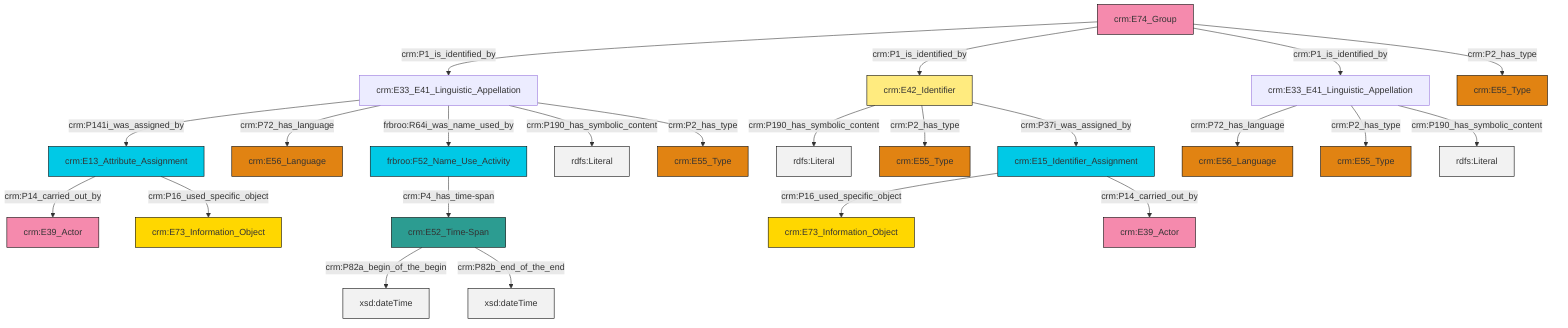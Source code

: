 graph TD
classDef Literal fill:#f2f2f2,stroke:#000000;
classDef CRM_Entity fill:#FFFFFF,stroke:#000000;
classDef Temporal_Entity fill:#00C9E6, stroke:#000000;
classDef Type fill:#E18312, stroke:#000000;
classDef Time-Span fill:#2C9C91, stroke:#000000;
classDef Appellation fill:#FFEB7F, stroke:#000000;
classDef Place fill:#008836, stroke:#000000;
classDef Persistent_Item fill:#B266B2, stroke:#000000;
classDef Conceptual_Object fill:#FFD700, stroke:#000000;
classDef Physical_Thing fill:#D2B48C, stroke:#000000;
classDef Actor fill:#f58aad, stroke:#000000;
classDef PC_Classes fill:#4ce600, stroke:#000000;
classDef Multi fill:#cccccc,stroke:#000000;

4["crm:E74_Group"]:::Actor -->|crm:P1_is_identified_by| 5["crm:E33_E41_Linguistic_Appellation"]:::Default
5["crm:E33_E41_Linguistic_Appellation"]:::Default -->|crm:P141i_was_assigned_by| 6["crm:E13_Attribute_Assignment"]:::Temporal_Entity
11["crm:E15_Identifier_Assignment"]:::Temporal_Entity -->|crm:P16_used_specific_object| 12["crm:E73_Information_Object"]:::Conceptual_Object
5["crm:E33_E41_Linguistic_Appellation"]:::Default -->|crm:P72_has_language| 13["crm:E56_Language"]:::Type
6["crm:E13_Attribute_Assignment"]:::Temporal_Entity -->|crm:P14_carried_out_by| 9["crm:E39_Actor"]:::Actor
11["crm:E15_Identifier_Assignment"]:::Temporal_Entity -->|crm:P14_carried_out_by| 19["crm:E39_Actor"]:::Actor
0["crm:E33_E41_Linguistic_Appellation"]:::Default -->|crm:P72_has_language| 20["crm:E56_Language"]:::Type
5["crm:E33_E41_Linguistic_Appellation"]:::Default -->|frbroo:R64i_was_name_used_by| 21["frbroo:F52_Name_Use_Activity"]:::Temporal_Entity
7["crm:E42_Identifier"]:::Appellation -->|crm:P190_has_symbolic_content| 25[rdfs:Literal]:::Literal
6["crm:E13_Attribute_Assignment"]:::Temporal_Entity -->|crm:P16_used_specific_object| 2["crm:E73_Information_Object"]:::Conceptual_Object
0["crm:E33_E41_Linguistic_Appellation"]:::Default -->|crm:P2_has_type| 23["crm:E55_Type"]:::Type
21["frbroo:F52_Name_Use_Activity"]:::Temporal_Entity -->|crm:P4_has_time-span| 29["crm:E52_Time-Span"]:::Time-Span
7["crm:E42_Identifier"]:::Appellation -->|crm:P2_has_type| 14["crm:E55_Type"]:::Type
29["crm:E52_Time-Span"]:::Time-Span -->|crm:P82a_begin_of_the_begin| 32[xsd:dateTime]:::Literal
4["crm:E74_Group"]:::Actor -->|crm:P1_is_identified_by| 7["crm:E42_Identifier"]:::Appellation
4["crm:E74_Group"]:::Actor -->|crm:P1_is_identified_by| 0["crm:E33_E41_Linguistic_Appellation"]:::Default
29["crm:E52_Time-Span"]:::Time-Span -->|crm:P82b_end_of_the_end| 35[xsd:dateTime]:::Literal
7["crm:E42_Identifier"]:::Appellation -->|crm:P37i_was_assigned_by| 11["crm:E15_Identifier_Assignment"]:::Temporal_Entity
4["crm:E74_Group"]:::Actor -->|crm:P2_has_type| 30["crm:E55_Type"]:::Type
5["crm:E33_E41_Linguistic_Appellation"]:::Default -->|crm:P190_has_symbolic_content| 38[rdfs:Literal]:::Literal
0["crm:E33_E41_Linguistic_Appellation"]:::Default -->|crm:P190_has_symbolic_content| 40[rdfs:Literal]:::Literal
5["crm:E33_E41_Linguistic_Appellation"]:::Default -->|crm:P2_has_type| 17["crm:E55_Type"]:::Type